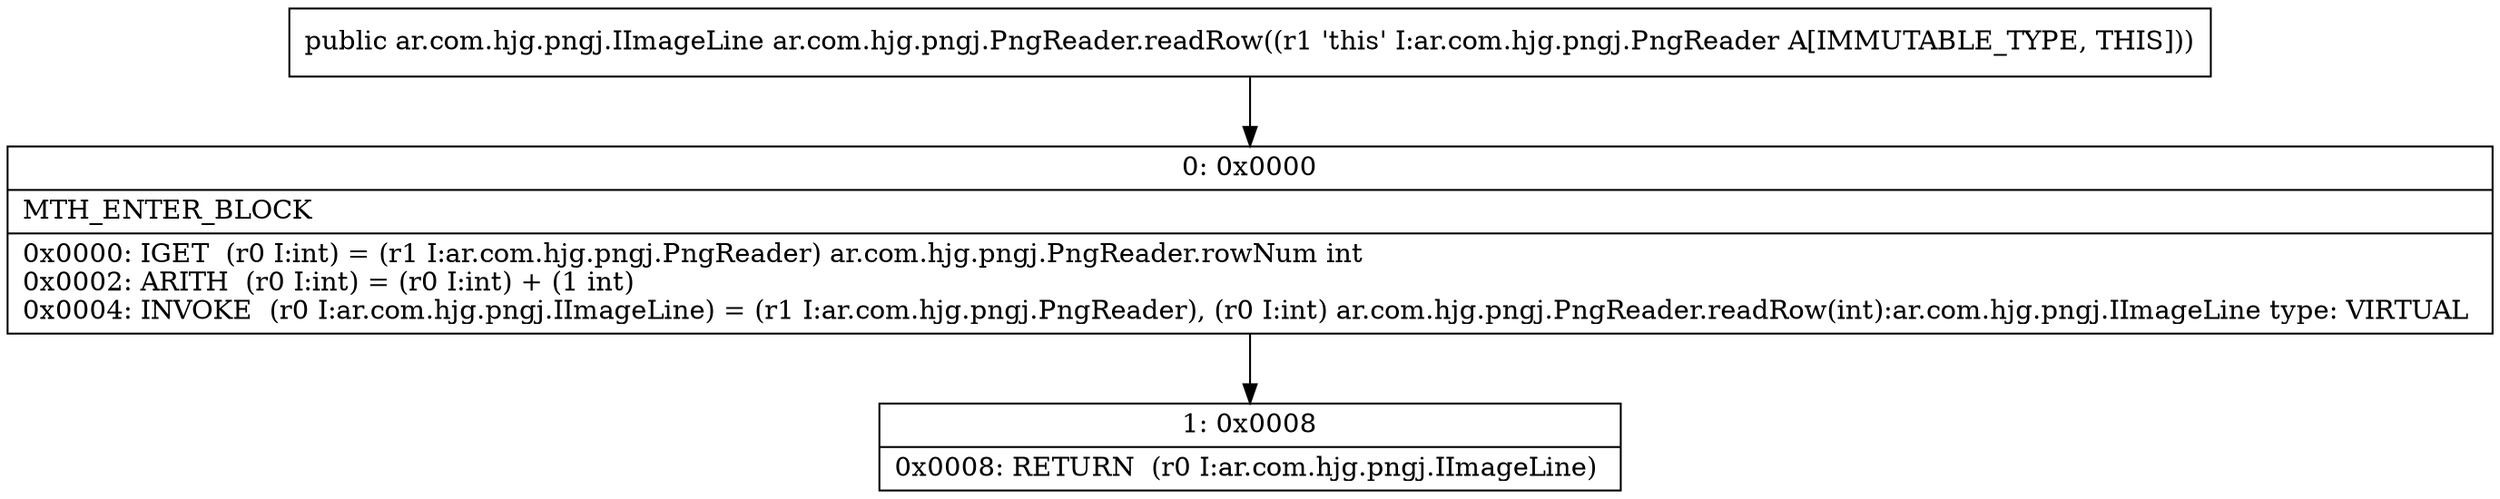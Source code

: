 digraph "CFG forar.com.hjg.pngj.PngReader.readRow()Lar\/com\/hjg\/pngj\/IImageLine;" {
Node_0 [shape=record,label="{0\:\ 0x0000|MTH_ENTER_BLOCK\l|0x0000: IGET  (r0 I:int) = (r1 I:ar.com.hjg.pngj.PngReader) ar.com.hjg.pngj.PngReader.rowNum int \l0x0002: ARITH  (r0 I:int) = (r0 I:int) + (1 int) \l0x0004: INVOKE  (r0 I:ar.com.hjg.pngj.IImageLine) = (r1 I:ar.com.hjg.pngj.PngReader), (r0 I:int) ar.com.hjg.pngj.PngReader.readRow(int):ar.com.hjg.pngj.IImageLine type: VIRTUAL \l}"];
Node_1 [shape=record,label="{1\:\ 0x0008|0x0008: RETURN  (r0 I:ar.com.hjg.pngj.IImageLine) \l}"];
MethodNode[shape=record,label="{public ar.com.hjg.pngj.IImageLine ar.com.hjg.pngj.PngReader.readRow((r1 'this' I:ar.com.hjg.pngj.PngReader A[IMMUTABLE_TYPE, THIS])) }"];
MethodNode -> Node_0;
Node_0 -> Node_1;
}

